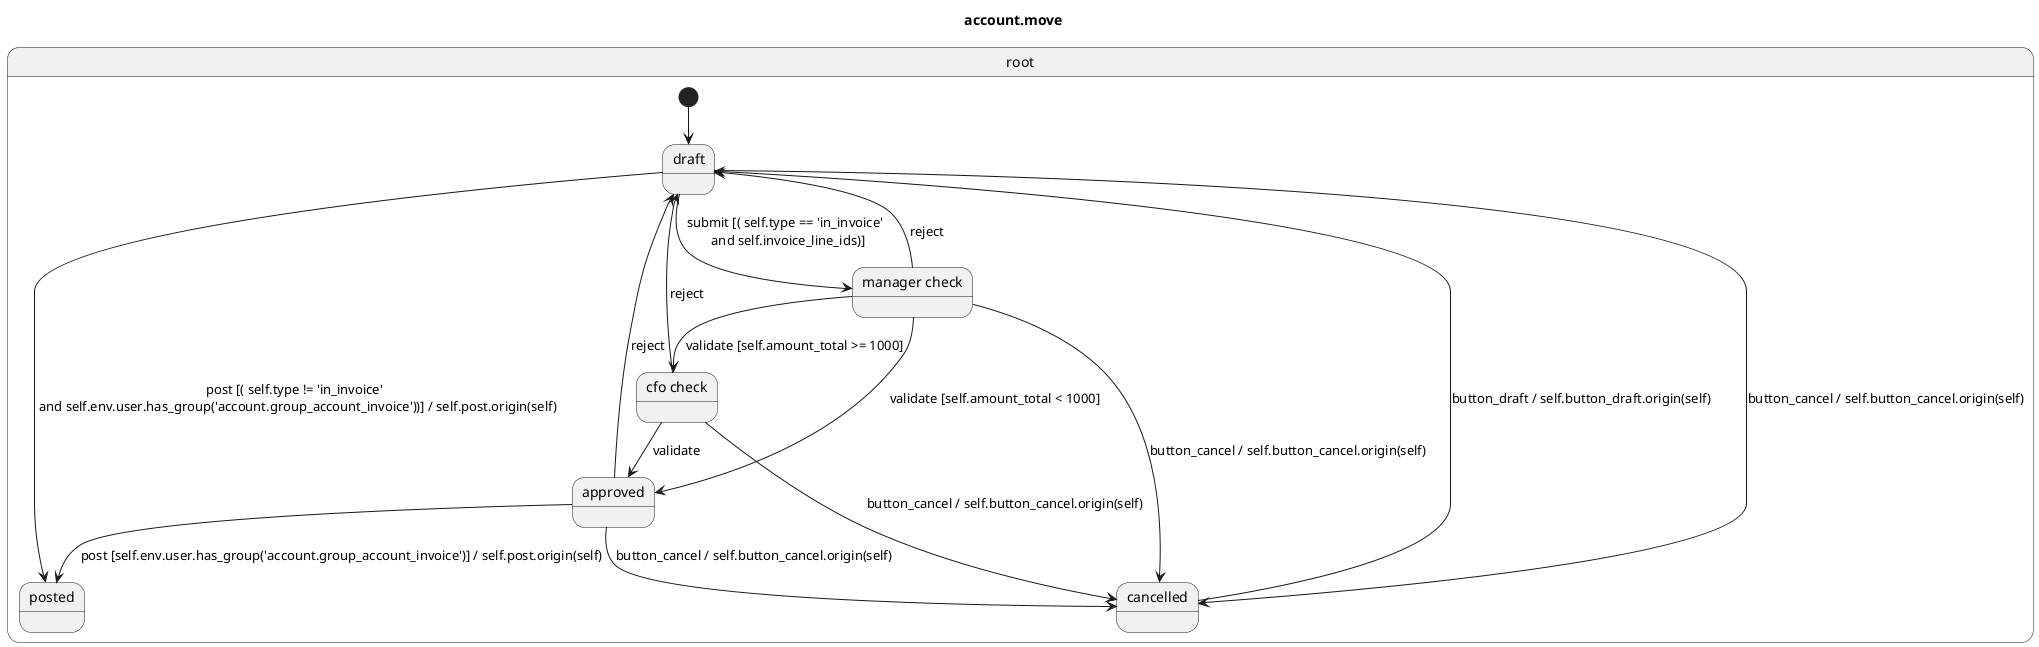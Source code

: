 @startuml
title account.move
state "root" as root {
  [*] --> draft
  state "cancelled" as cancelled {
    cancelled --> draft : button_draft / self.button_draft.origin(self)
  }
  state "posted" as posted {
  }
  state "approved" as approved {
    approved --> posted : post [self.env.user.has_group('account.group_account_invoice')] / self.post.origin(self)
    approved --> draft : reject
    approved --> cancelled : button_cancel / self.button_cancel.origin(self)
  }
  state "cfo check" as cfocheck {
    cfocheck --> approved : validate
    cfocheck --> draft : reject
    cfocheck --> cancelled : button_cancel / self.button_cancel.origin(self)
  }
  state "manager check" as managercheck {
    managercheck --> approved : validate [self.amount_total < 1000]
    managercheck --> cfocheck : validate [self.amount_total >= 1000]
    managercheck --> draft : reject
    managercheck --> cancelled : button_cancel / self.button_cancel.origin(self)
  }
  state "draft" as draft {
    draft --> managercheck : submit [( self.type == 'in_invoice' \n and self.invoice_line_ids)]
    draft --> posted : post [( self.type != 'in_invoice' \n and self.env.user.has_group('account.group_account_invoice'))] / self.post.origin(self)
    draft --> cancelled : button_cancel / self.button_cancel.origin(self)
  }
}
@enduml
